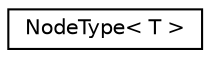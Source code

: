 digraph "Graphical Class Hierarchy"
{
 // LATEX_PDF_SIZE
  edge [fontname="Helvetica",fontsize="10",labelfontname="Helvetica",labelfontsize="10"];
  node [fontname="Helvetica",fontsize="10",shape=record];
  rankdir="LR";
  Node0 [label="NodeType\< T \>",height=0.2,width=0.4,color="black", fillcolor="white", style="filled",URL="$class_node_type.html",tooltip="NodeType class."];
}
